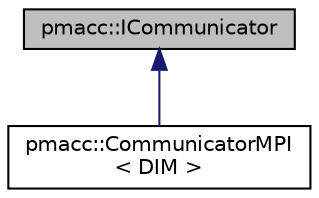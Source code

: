 digraph "pmacc::ICommunicator"
{
 // LATEX_PDF_SIZE
  edge [fontname="Helvetica",fontsize="10",labelfontname="Helvetica",labelfontsize="10"];
  node [fontname="Helvetica",fontsize="10",shape=record];
  Node1 [label="pmacc::ICommunicator",height=0.2,width=0.4,color="black", fillcolor="grey75", style="filled", fontcolor="black",tooltip=" "];
  Node1 -> Node2 [dir="back",color="midnightblue",fontsize="10",style="solid",fontname="Helvetica"];
  Node2 [label="pmacc::CommunicatorMPI\l\< DIM \>",height=0.2,width=0.4,color="black", fillcolor="white", style="filled",URL="$classpmacc_1_1_communicator_m_p_i.html",tooltip=" "];
}
